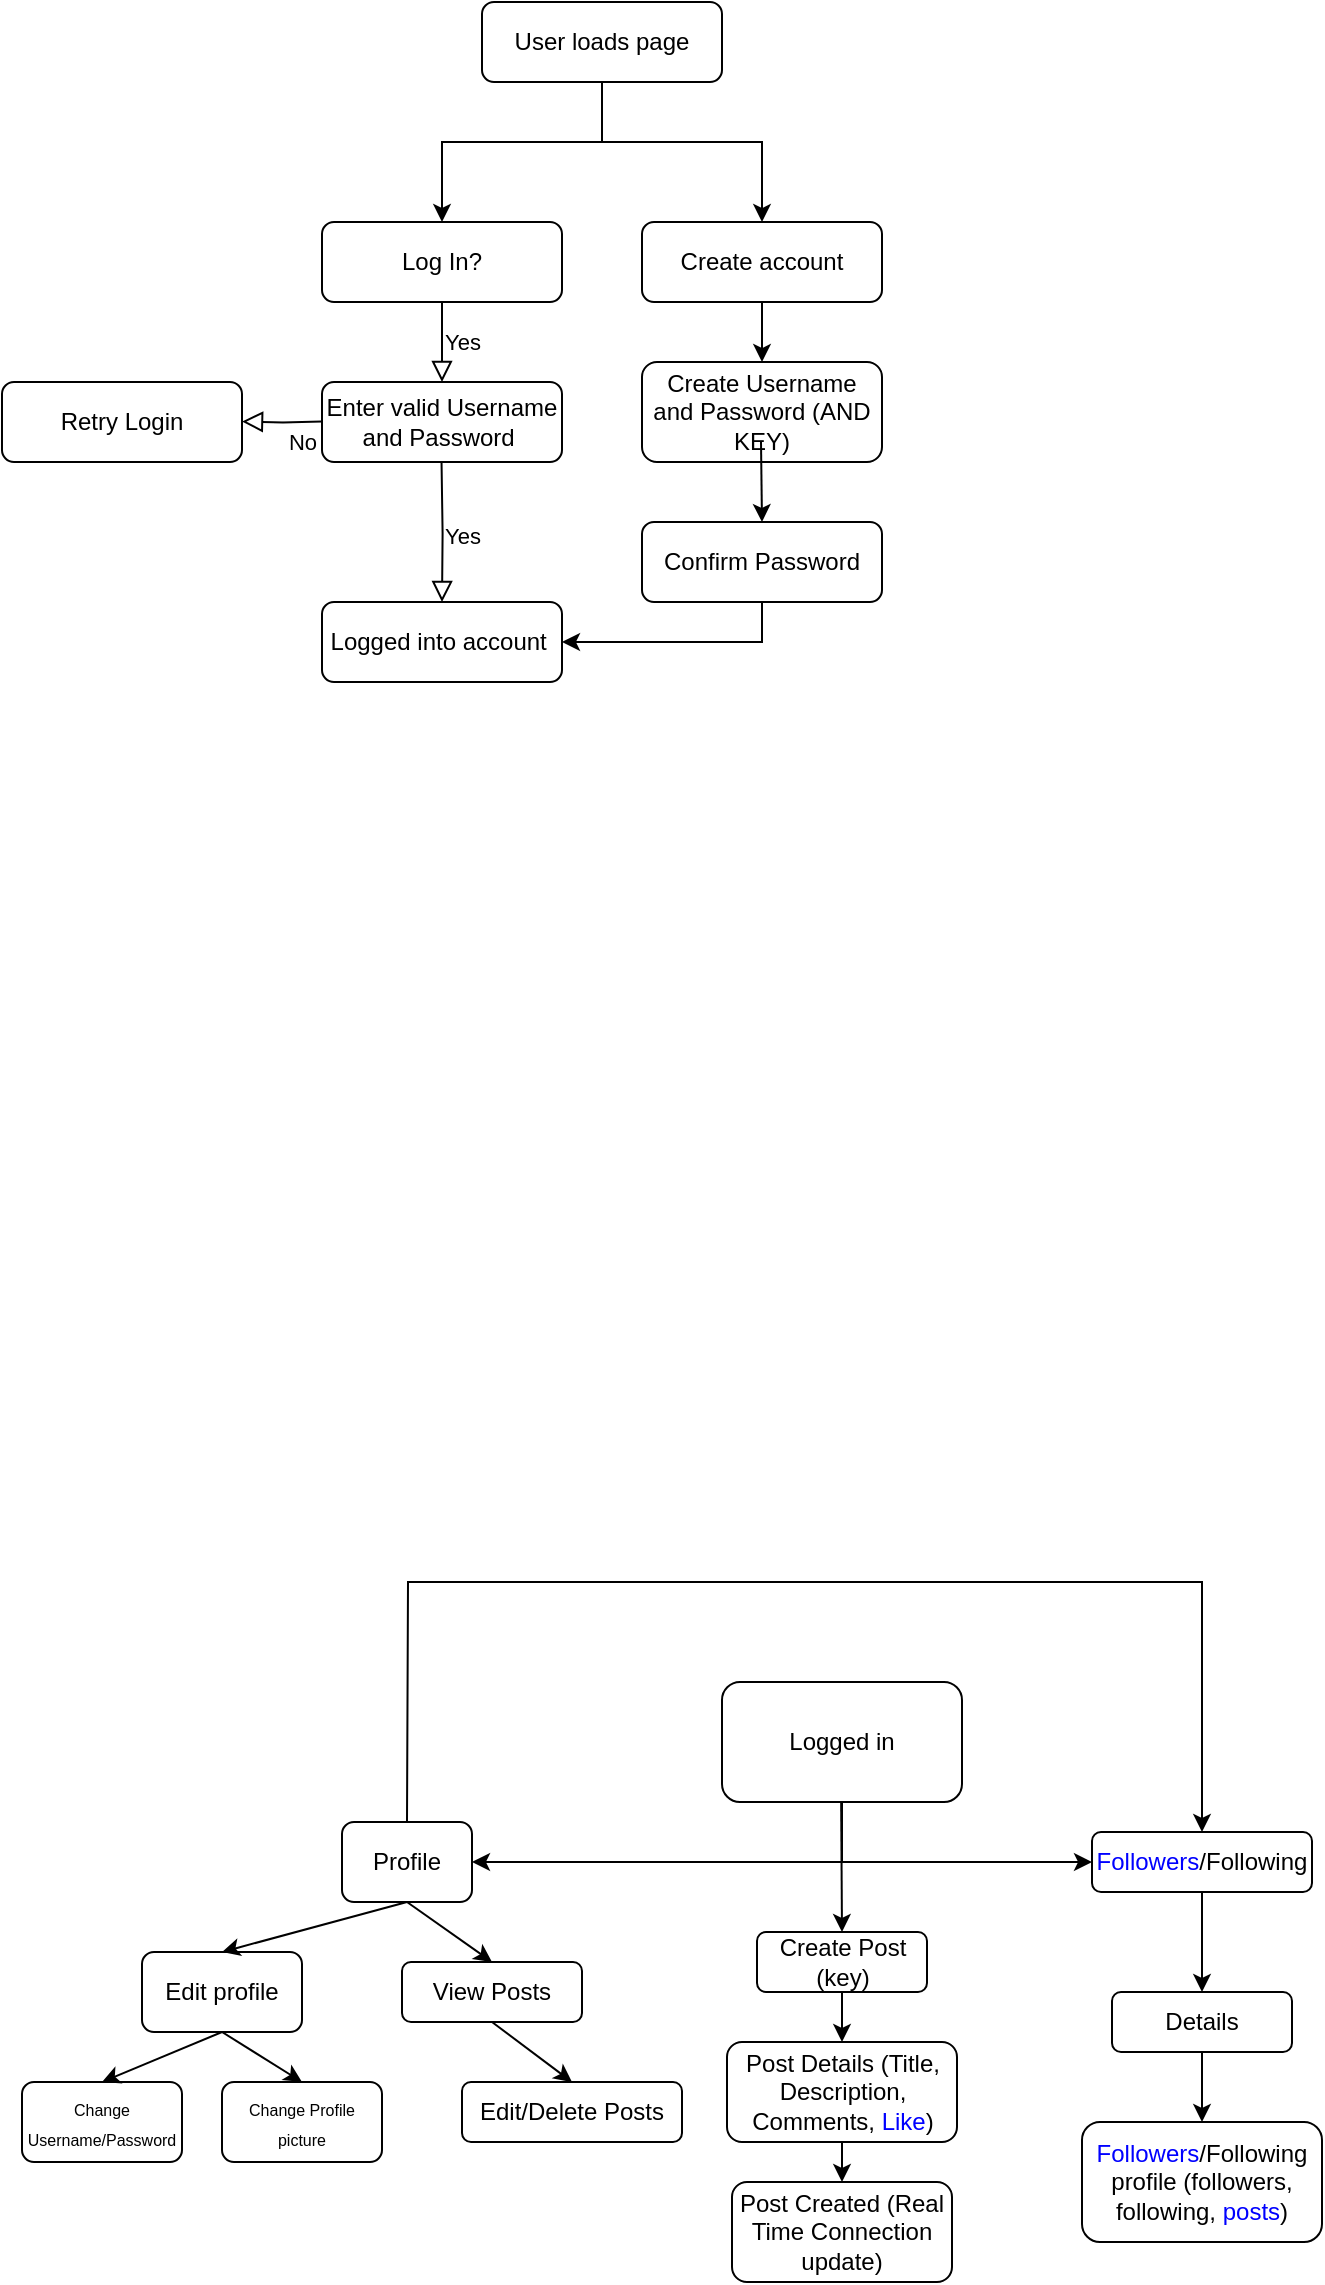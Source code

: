 <mxfile version="26.1.2">
  <diagram id="C5RBs43oDa-KdzZeNtuy" name="Page-1">
    <mxGraphModel dx="797" dy="1508" grid="1" gridSize="10" guides="1" tooltips="1" connect="1" arrows="1" fold="1" page="1" pageScale="1" pageWidth="850" pageHeight="1100" math="0" shadow="0">
      <root>
        <mxCell id="WIyWlLk6GJQsqaUBKTNV-0" />
        <mxCell id="WIyWlLk6GJQsqaUBKTNV-1" parent="WIyWlLk6GJQsqaUBKTNV-0" />
        <mxCell id="WIyWlLk6GJQsqaUBKTNV-3" value="User loads page" style="rounded=1;whiteSpace=wrap;html=1;fontSize=12;glass=0;strokeWidth=1;shadow=0;" parent="WIyWlLk6GJQsqaUBKTNV-1" vertex="1">
          <mxGeometry x="270" y="-390" width="120" height="40" as="geometry" />
        </mxCell>
        <mxCell id="WIyWlLk6GJQsqaUBKTNV-4" value="Yes" style="rounded=0;html=1;jettySize=auto;orthogonalLoop=1;fontSize=11;endArrow=block;endFill=0;endSize=8;strokeWidth=1;shadow=0;labelBackgroundColor=none;edgeStyle=orthogonalEdgeStyle;exitX=0.5;exitY=1;exitDx=0;exitDy=0;" parent="WIyWlLk6GJQsqaUBKTNV-1" source="OU8INvsB_8kc7ck768W4-13" edge="1">
          <mxGeometry x="0.012" y="10" relative="1" as="geometry">
            <mxPoint as="offset" />
            <mxPoint x="250" y="-220" as="sourcePoint" />
            <mxPoint x="250" y="-200" as="targetPoint" />
          </mxGeometry>
        </mxCell>
        <mxCell id="WIyWlLk6GJQsqaUBKTNV-7" value="Create account" style="rounded=1;whiteSpace=wrap;html=1;fontSize=12;glass=0;strokeWidth=1;shadow=0;" parent="WIyWlLk6GJQsqaUBKTNV-1" vertex="1">
          <mxGeometry x="350" y="-280" width="120" height="40" as="geometry" />
        </mxCell>
        <mxCell id="WIyWlLk6GJQsqaUBKTNV-8" value="Yes" style="rounded=0;html=1;jettySize=auto;orthogonalLoop=1;fontSize=11;endArrow=block;endFill=0;endSize=8;strokeWidth=1;shadow=0;labelBackgroundColor=none;edgeStyle=orthogonalEdgeStyle;entryX=0.5;entryY=0;entryDx=0;entryDy=0;" parent="WIyWlLk6GJQsqaUBKTNV-1" target="WIyWlLk6GJQsqaUBKTNV-11" edge="1">
          <mxGeometry x="0.048" y="10" relative="1" as="geometry">
            <mxPoint as="offset" />
            <mxPoint x="249.77" y="-160" as="sourcePoint" />
            <mxPoint x="249.77" y="-120" as="targetPoint" />
          </mxGeometry>
        </mxCell>
        <mxCell id="WIyWlLk6GJQsqaUBKTNV-9" value="No" style="edgeStyle=orthogonalEdgeStyle;rounded=0;html=1;jettySize=auto;orthogonalLoop=1;fontSize=11;endArrow=block;endFill=0;endSize=8;strokeWidth=1;shadow=0;labelBackgroundColor=none;" parent="WIyWlLk6GJQsqaUBKTNV-1" edge="1">
          <mxGeometry x="-0.513" y="10" relative="1" as="geometry">
            <mxPoint as="offset" />
            <mxPoint x="190" y="-180.26" as="sourcePoint" />
            <mxPoint x="150" y="-180.26" as="targetPoint" />
          </mxGeometry>
        </mxCell>
        <mxCell id="WIyWlLk6GJQsqaUBKTNV-11" value="Logged into account&amp;nbsp;" style="rounded=1;whiteSpace=wrap;html=1;fontSize=12;glass=0;strokeWidth=1;shadow=0;" parent="WIyWlLk6GJQsqaUBKTNV-1" vertex="1">
          <mxGeometry x="190" y="-90" width="120" height="40" as="geometry" />
        </mxCell>
        <mxCell id="WIyWlLk6GJQsqaUBKTNV-12" value="Retry Login" style="rounded=1;whiteSpace=wrap;html=1;fontSize=12;glass=0;strokeWidth=1;shadow=0;" parent="WIyWlLk6GJQsqaUBKTNV-1" vertex="1">
          <mxGeometry x="30" y="-200" width="120" height="40" as="geometry" />
        </mxCell>
        <mxCell id="OU8INvsB_8kc7ck768W4-1" value="" style="endArrow=classic;html=1;rounded=0;exitX=0.5;exitY=1;exitDx=0;exitDy=0;entryX=0.5;entryY=0;entryDx=0;entryDy=0;" edge="1" parent="WIyWlLk6GJQsqaUBKTNV-1" source="WIyWlLk6GJQsqaUBKTNV-7" target="OU8INvsB_8kc7ck768W4-2">
          <mxGeometry width="50" height="50" relative="1" as="geometry">
            <mxPoint x="420" y="-60" as="sourcePoint" />
            <mxPoint x="410" y="-190" as="targetPoint" />
          </mxGeometry>
        </mxCell>
        <mxCell id="OU8INvsB_8kc7ck768W4-2" value="Create Username and Password (AND KEY)" style="rounded=1;whiteSpace=wrap;html=1;" vertex="1" parent="WIyWlLk6GJQsqaUBKTNV-1">
          <mxGeometry x="350" y="-210" width="120" height="50" as="geometry" />
        </mxCell>
        <mxCell id="OU8INvsB_8kc7ck768W4-4" value="&lt;span style=&quot;font-weight: normal;&quot;&gt;Confirm Password&lt;/span&gt;" style="rounded=1;whiteSpace=wrap;html=1;fontStyle=1" vertex="1" parent="WIyWlLk6GJQsqaUBKTNV-1">
          <mxGeometry x="350" y="-130" width="120" height="40" as="geometry" />
        </mxCell>
        <mxCell id="OU8INvsB_8kc7ck768W4-5" value="" style="endArrow=classic;html=1;rounded=0;exitX=0.5;exitY=1;exitDx=0;exitDy=0;entryX=0.5;entryY=0;entryDx=0;entryDy=0;" edge="1" parent="WIyWlLk6GJQsqaUBKTNV-1" target="OU8INvsB_8kc7ck768W4-4">
          <mxGeometry width="50" height="50" relative="1" as="geometry">
            <mxPoint x="409.5" y="-170" as="sourcePoint" />
            <mxPoint x="410" y="-140" as="targetPoint" />
          </mxGeometry>
        </mxCell>
        <mxCell id="OU8INvsB_8kc7ck768W4-9" value="" style="endArrow=classic;html=1;rounded=0;entryX=1;entryY=0.5;entryDx=0;entryDy=0;exitX=0.5;exitY=1;exitDx=0;exitDy=0;" edge="1" parent="WIyWlLk6GJQsqaUBKTNV-1" source="OU8INvsB_8kc7ck768W4-4" target="WIyWlLk6GJQsqaUBKTNV-11">
          <mxGeometry width="50" height="50" relative="1" as="geometry">
            <mxPoint x="410" y="-100" as="sourcePoint" />
            <mxPoint x="460" y="-150" as="targetPoint" />
            <Array as="points">
              <mxPoint x="410" y="-70" />
            </Array>
          </mxGeometry>
        </mxCell>
        <mxCell id="OU8INvsB_8kc7ck768W4-13" value="Log In?" style="rounded=1;whiteSpace=wrap;html=1;fontSize=12;glass=0;strokeWidth=1;shadow=0;" vertex="1" parent="WIyWlLk6GJQsqaUBKTNV-1">
          <mxGeometry x="190" y="-280" width="120" height="40" as="geometry" />
        </mxCell>
        <mxCell id="OU8INvsB_8kc7ck768W4-16" value="" style="endArrow=classic;html=1;rounded=0;entryX=0.5;entryY=0;entryDx=0;entryDy=0;exitX=0.5;exitY=1;exitDx=0;exitDy=0;" edge="1" parent="WIyWlLk6GJQsqaUBKTNV-1" source="WIyWlLk6GJQsqaUBKTNV-3" target="WIyWlLk6GJQsqaUBKTNV-7">
          <mxGeometry width="50" height="50" relative="1" as="geometry">
            <mxPoint x="320.8" y="-350" as="sourcePoint" />
            <mxPoint x="390" y="-279.76" as="targetPoint" />
            <Array as="points">
              <mxPoint x="330" y="-320" />
              <mxPoint x="410" y="-320" />
              <mxPoint x="410" y="-300" />
            </Array>
          </mxGeometry>
        </mxCell>
        <mxCell id="OU8INvsB_8kc7ck768W4-19" value="" style="endArrow=classic;html=1;rounded=0;entryX=0.5;entryY=0;entryDx=0;entryDy=0;exitX=0.5;exitY=1;exitDx=0;exitDy=0;" edge="1" parent="WIyWlLk6GJQsqaUBKTNV-1" source="WIyWlLk6GJQsqaUBKTNV-3" target="OU8INvsB_8kc7ck768W4-13">
          <mxGeometry width="50" height="50" relative="1" as="geometry">
            <mxPoint x="320" y="-350" as="sourcePoint" />
            <mxPoint x="370" y="-400" as="targetPoint" />
            <Array as="points">
              <mxPoint x="330" y="-340" />
              <mxPoint x="330" y="-320" />
              <mxPoint x="250" y="-320" />
            </Array>
          </mxGeometry>
        </mxCell>
        <mxCell id="OU8INvsB_8kc7ck768W4-20" value="Enter valid Username and Password&amp;nbsp;" style="rounded=1;whiteSpace=wrap;html=1;" vertex="1" parent="WIyWlLk6GJQsqaUBKTNV-1">
          <mxGeometry x="190" y="-200" width="120" height="40" as="geometry" />
        </mxCell>
        <mxCell id="OU8INvsB_8kc7ck768W4-22" value="Logged in" style="rounded=1;whiteSpace=wrap;html=1;" vertex="1" parent="WIyWlLk6GJQsqaUBKTNV-1">
          <mxGeometry x="390" y="450" width="120" height="60" as="geometry" />
        </mxCell>
        <mxCell id="OU8INvsB_8kc7ck768W4-23" value="" style="endArrow=classic;html=1;rounded=0;exitX=0.5;exitY=1;exitDx=0;exitDy=0;entryX=1;entryY=0.5;entryDx=0;entryDy=0;" edge="1" parent="WIyWlLk6GJQsqaUBKTNV-1" source="OU8INvsB_8kc7ck768W4-22" target="OU8INvsB_8kc7ck768W4-27">
          <mxGeometry width="50" height="50" relative="1" as="geometry">
            <mxPoint x="445" y="510" as="sourcePoint" />
            <mxPoint x="395" y="540" as="targetPoint" />
            <Array as="points">
              <mxPoint x="450" y="540" />
            </Array>
          </mxGeometry>
        </mxCell>
        <mxCell id="OU8INvsB_8kc7ck768W4-24" value="" style="endArrow=classic;html=1;rounded=0;entryX=0.5;entryY=0;entryDx=0;entryDy=0;" edge="1" parent="WIyWlLk6GJQsqaUBKTNV-1" target="OU8INvsB_8kc7ck768W4-46">
          <mxGeometry width="50" height="50" relative="1" as="geometry">
            <mxPoint x="449.58" y="510" as="sourcePoint" />
            <mxPoint x="450" y="590" as="targetPoint" />
          </mxGeometry>
        </mxCell>
        <mxCell id="OU8INvsB_8kc7ck768W4-25" value="" style="endArrow=classic;html=1;rounded=0;entryX=0;entryY=0.5;entryDx=0;entryDy=0;" edge="1" parent="WIyWlLk6GJQsqaUBKTNV-1" target="OU8INvsB_8kc7ck768W4-49">
          <mxGeometry width="50" height="50" relative="1" as="geometry">
            <mxPoint x="450" y="510" as="sourcePoint" />
            <mxPoint x="490" y="540" as="targetPoint" />
            <Array as="points">
              <mxPoint x="450" y="540" />
            </Array>
          </mxGeometry>
        </mxCell>
        <mxCell id="OU8INvsB_8kc7ck768W4-27" value="Profile" style="rounded=1;whiteSpace=wrap;html=1;" vertex="1" parent="WIyWlLk6GJQsqaUBKTNV-1">
          <mxGeometry x="200" y="520" width="65" height="40" as="geometry" />
        </mxCell>
        <mxCell id="OU8INvsB_8kc7ck768W4-30" value="&lt;font&gt;Edit profile&lt;/font&gt;" style="rounded=1;whiteSpace=wrap;html=1;" vertex="1" parent="WIyWlLk6GJQsqaUBKTNV-1">
          <mxGeometry x="100" y="585" width="80" height="40" as="geometry" />
        </mxCell>
        <mxCell id="OU8INvsB_8kc7ck768W4-31" value="" style="endArrow=none;html=1;rounded=0;startArrow=classic;startFill=1;entryX=0.5;entryY=1;entryDx=0;entryDy=0;exitX=0.5;exitY=0;exitDx=0;exitDy=0;" edge="1" parent="WIyWlLk6GJQsqaUBKTNV-1" source="OU8INvsB_8kc7ck768W4-30" target="OU8INvsB_8kc7ck768W4-27">
          <mxGeometry width="50" height="50" relative="1" as="geometry">
            <mxPoint x="340" y="610" as="sourcePoint" />
            <mxPoint x="390" y="560" as="targetPoint" />
          </mxGeometry>
        </mxCell>
        <mxCell id="OU8INvsB_8kc7ck768W4-32" value="&lt;font style=&quot;font-size: 8px;&quot;&gt;Change Username/Password&lt;/font&gt;" style="rounded=1;whiteSpace=wrap;html=1;" vertex="1" parent="WIyWlLk6GJQsqaUBKTNV-1">
          <mxGeometry x="40" y="650" width="80" height="40" as="geometry" />
        </mxCell>
        <mxCell id="OU8INvsB_8kc7ck768W4-33" value="" style="endArrow=classic;html=1;rounded=0;startArrow=none;startFill=0;endFill=1;entryX=0.5;entryY=0;entryDx=0;entryDy=0;exitX=0.5;exitY=1;exitDx=0;exitDy=0;" edge="1" parent="WIyWlLk6GJQsqaUBKTNV-1" source="OU8INvsB_8kc7ck768W4-30" target="OU8INvsB_8kc7ck768W4-32">
          <mxGeometry width="50" height="50" relative="1" as="geometry">
            <mxPoint x="310.21" y="650" as="sourcePoint" />
            <mxPoint x="310" y="690" as="targetPoint" />
          </mxGeometry>
        </mxCell>
        <mxCell id="OU8INvsB_8kc7ck768W4-34" value="" style="endArrow=classic;html=1;rounded=0;startArrow=none;startFill=0;endFill=1;exitX=0.5;exitY=1;exitDx=0;exitDy=0;entryX=0.5;entryY=0;entryDx=0;entryDy=0;" edge="1" parent="WIyWlLk6GJQsqaUBKTNV-1" source="OU8INvsB_8kc7ck768W4-30" target="OU8INvsB_8kc7ck768W4-35">
          <mxGeometry width="50" height="50" relative="1" as="geometry">
            <mxPoint x="315.1" y="650" as="sourcePoint" />
            <mxPoint x="360" y="690" as="targetPoint" />
          </mxGeometry>
        </mxCell>
        <mxCell id="OU8INvsB_8kc7ck768W4-35" value="&lt;font style=&quot;font-size: 8px;&quot;&gt;Change Profile picture&lt;/font&gt;" style="rounded=1;whiteSpace=wrap;html=1;" vertex="1" parent="WIyWlLk6GJQsqaUBKTNV-1">
          <mxGeometry x="140" y="650" width="80" height="40" as="geometry" />
        </mxCell>
        <mxCell id="OU8INvsB_8kc7ck768W4-41" value="" style="endArrow=classic;html=1;rounded=0;exitX=0.5;exitY=1;exitDx=0;exitDy=0;" edge="1" parent="WIyWlLk6GJQsqaUBKTNV-1" source="OU8INvsB_8kc7ck768W4-49" target="OU8INvsB_8kc7ck768W4-43">
          <mxGeometry width="50" height="50" relative="1" as="geometry">
            <mxPoint x="290" y="690" as="sourcePoint" />
            <mxPoint x="310" y="680" as="targetPoint" />
          </mxGeometry>
        </mxCell>
        <mxCell id="OU8INvsB_8kc7ck768W4-43" value="Details" style="rounded=1;whiteSpace=wrap;html=1;" vertex="1" parent="WIyWlLk6GJQsqaUBKTNV-1">
          <mxGeometry x="585" y="605" width="90" height="30" as="geometry" />
        </mxCell>
        <mxCell id="OU8INvsB_8kc7ck768W4-44" value="" style="endArrow=classic;html=1;rounded=0;exitX=0.5;exitY=1;exitDx=0;exitDy=0;" edge="1" parent="WIyWlLk6GJQsqaUBKTNV-1" source="OU8INvsB_8kc7ck768W4-43">
          <mxGeometry width="50" height="50" relative="1" as="geometry">
            <mxPoint x="320" y="690" as="sourcePoint" />
            <mxPoint x="630" y="670" as="targetPoint" />
          </mxGeometry>
        </mxCell>
        <mxCell id="OU8INvsB_8kc7ck768W4-46" value="Create Post (key)" style="rounded=1;whiteSpace=wrap;html=1;" vertex="1" parent="WIyWlLk6GJQsqaUBKTNV-1">
          <mxGeometry x="407.5" y="575" width="85" height="30" as="geometry" />
        </mxCell>
        <mxCell id="OU8INvsB_8kc7ck768W4-47" value="Post Details (Title, Description, Comments, &lt;font style=&quot;color: rgb(0, 0, 255);&quot;&gt;Like&lt;/font&gt;)" style="rounded=1;whiteSpace=wrap;html=1;" vertex="1" parent="WIyWlLk6GJQsqaUBKTNV-1">
          <mxGeometry x="392.5" y="630" width="115" height="50" as="geometry" />
        </mxCell>
        <mxCell id="OU8INvsB_8kc7ck768W4-48" value="" style="endArrow=classic;html=1;rounded=0;entryX=0.5;entryY=0;entryDx=0;entryDy=0;exitX=0.5;exitY=1;exitDx=0;exitDy=0;" edge="1" parent="WIyWlLk6GJQsqaUBKTNV-1" source="OU8INvsB_8kc7ck768W4-46" target="OU8INvsB_8kc7ck768W4-47">
          <mxGeometry width="50" height="50" relative="1" as="geometry">
            <mxPoint x="450" y="605" as="sourcePoint" />
            <mxPoint x="500" y="555" as="targetPoint" />
          </mxGeometry>
        </mxCell>
        <mxCell id="OU8INvsB_8kc7ck768W4-49" value="&lt;font style=&quot;color: rgb(0, 0, 255);&quot;&gt;Followers&lt;/font&gt;/Following" style="rounded=1;whiteSpace=wrap;html=1;" vertex="1" parent="WIyWlLk6GJQsqaUBKTNV-1">
          <mxGeometry x="575" y="525" width="110" height="30" as="geometry" />
        </mxCell>
        <mxCell id="OU8INvsB_8kc7ck768W4-51" value="&lt;font style=&quot;color: rgb(0, 0, 255);&quot;&gt;Followers&lt;/font&gt;/Following profile (followers, following, &lt;font style=&quot;color: rgb(0, 0, 255);&quot;&gt;posts&lt;/font&gt;)" style="rounded=1;whiteSpace=wrap;html=1;" vertex="1" parent="WIyWlLk6GJQsqaUBKTNV-1">
          <mxGeometry x="570" y="670" width="120" height="60" as="geometry" />
        </mxCell>
        <mxCell id="OU8INvsB_8kc7ck768W4-52" value="" style="endArrow=classic;html=1;rounded=0;exitX=0.5;exitY=1;exitDx=0;exitDy=0;entryX=0.5;entryY=0;entryDx=0;entryDy=0;" edge="1" parent="WIyWlLk6GJQsqaUBKTNV-1" source="OU8INvsB_8kc7ck768W4-47" target="OU8INvsB_8kc7ck768W4-53">
          <mxGeometry width="50" height="50" relative="1" as="geometry">
            <mxPoint x="449.76" y="670" as="sourcePoint" />
            <mxPoint x="450" y="700" as="targetPoint" />
          </mxGeometry>
        </mxCell>
        <mxCell id="OU8INvsB_8kc7ck768W4-53" value="Post Created (Real Time Connection update)" style="rounded=1;whiteSpace=wrap;html=1;" vertex="1" parent="WIyWlLk6GJQsqaUBKTNV-1">
          <mxGeometry x="395" y="700" width="110" height="50" as="geometry" />
        </mxCell>
        <mxCell id="OU8INvsB_8kc7ck768W4-54" value="" style="endArrow=classic;html=1;rounded=0;exitX=0.5;exitY=1;exitDx=0;exitDy=0;entryX=0.5;entryY=0;entryDx=0;entryDy=0;" edge="1" parent="WIyWlLk6GJQsqaUBKTNV-1" source="OU8INvsB_8kc7ck768W4-27" target="OU8INvsB_8kc7ck768W4-55">
          <mxGeometry width="50" height="50" relative="1" as="geometry">
            <mxPoint x="260" y="560" as="sourcePoint" />
            <mxPoint x="300" y="590" as="targetPoint" />
          </mxGeometry>
        </mxCell>
        <mxCell id="OU8INvsB_8kc7ck768W4-55" value="View Posts" style="rounded=1;whiteSpace=wrap;html=1;" vertex="1" parent="WIyWlLk6GJQsqaUBKTNV-1">
          <mxGeometry x="230" y="590" width="90" height="30" as="geometry" />
        </mxCell>
        <mxCell id="OU8INvsB_8kc7ck768W4-56" value="" style="endArrow=classic;html=1;rounded=0;exitX=0.5;exitY=1;exitDx=0;exitDy=0;entryX=0.5;entryY=0;entryDx=0;entryDy=0;" edge="1" parent="WIyWlLk6GJQsqaUBKTNV-1" source="OU8INvsB_8kc7ck768W4-55" target="OU8INvsB_8kc7ck768W4-57">
          <mxGeometry width="50" height="50" relative="1" as="geometry">
            <mxPoint x="350" y="650" as="sourcePoint" />
            <mxPoint x="310" y="650" as="targetPoint" />
          </mxGeometry>
        </mxCell>
        <mxCell id="OU8INvsB_8kc7ck768W4-57" value="Edit/Delete Posts" style="rounded=1;whiteSpace=wrap;html=1;" vertex="1" parent="WIyWlLk6GJQsqaUBKTNV-1">
          <mxGeometry x="260" y="650" width="110" height="30" as="geometry" />
        </mxCell>
        <mxCell id="OU8INvsB_8kc7ck768W4-58" value="" style="endArrow=classic;html=1;rounded=0;exitX=0.5;exitY=0;exitDx=0;exitDy=0;entryX=0.5;entryY=0;entryDx=0;entryDy=0;" edge="1" parent="WIyWlLk6GJQsqaUBKTNV-1" source="OU8INvsB_8kc7ck768W4-27" target="OU8INvsB_8kc7ck768W4-49">
          <mxGeometry width="50" height="50" relative="1" as="geometry">
            <mxPoint x="200" y="520" as="sourcePoint" />
            <mxPoint x="660" y="440" as="targetPoint" />
            <Array as="points">
              <mxPoint x="233" y="400" />
              <mxPoint x="630" y="400" />
            </Array>
          </mxGeometry>
        </mxCell>
      </root>
    </mxGraphModel>
  </diagram>
</mxfile>
